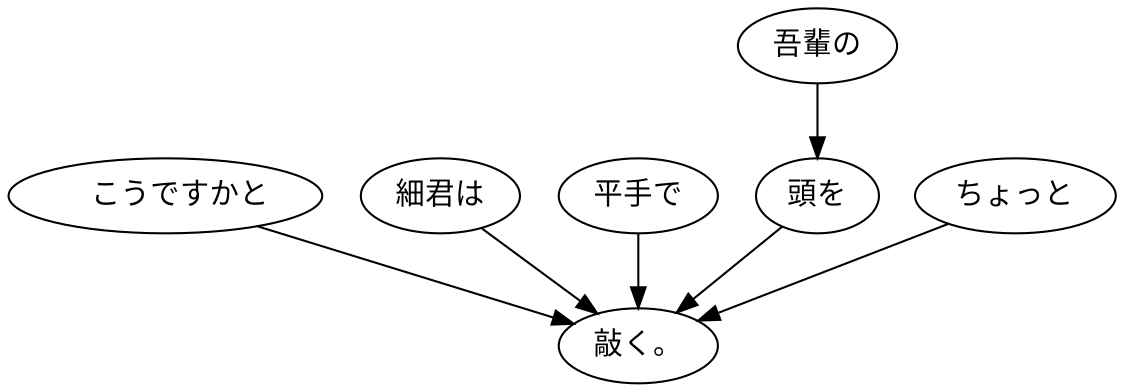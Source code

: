 digraph graph4552 {
	node0 [label="　こうですかと"];
	node1 [label="細君は"];
	node2 [label="平手で"];
	node3 [label="吾輩の"];
	node4 [label="頭を"];
	node5 [label="ちょっと"];
	node6 [label="敲く。"];
	node0 -> node6;
	node1 -> node6;
	node2 -> node6;
	node3 -> node4;
	node4 -> node6;
	node5 -> node6;
}

